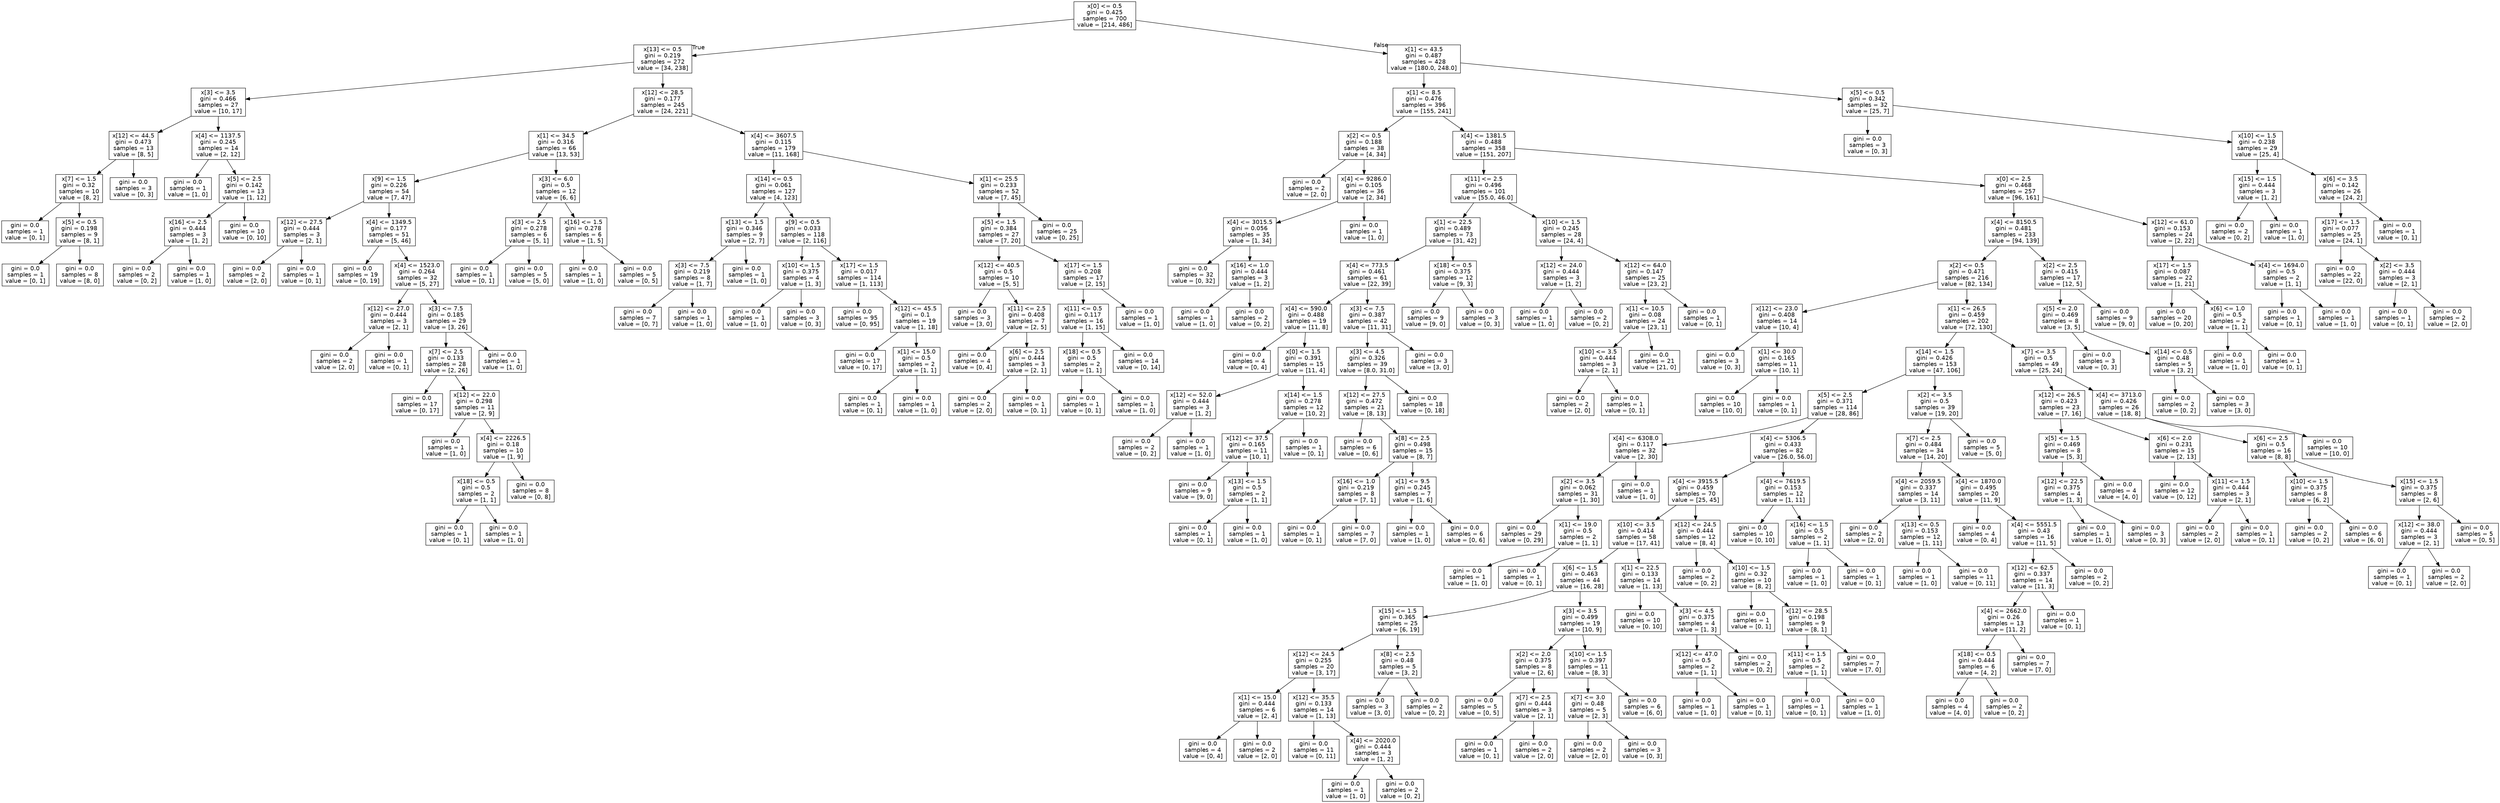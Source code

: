 digraph Tree {
node [shape=box, fontname="helvetica"] ;
edge [fontname="helvetica"] ;
0 [label="x[0] <= 0.5\ngini = 0.425\nsamples = 700\nvalue = [214, 486]"] ;
1 [label="x[13] <= 0.5\ngini = 0.219\nsamples = 272\nvalue = [34, 238]"] ;
0 -> 1 [labeldistance=2.5, labelangle=45, headlabel="True"] ;
2 [label="x[3] <= 3.5\ngini = 0.466\nsamples = 27\nvalue = [10, 17]"] ;
1 -> 2 ;
3 [label="x[12] <= 44.5\ngini = 0.473\nsamples = 13\nvalue = [8, 5]"] ;
2 -> 3 ;
4 [label="x[7] <= 1.5\ngini = 0.32\nsamples = 10\nvalue = [8, 2]"] ;
3 -> 4 ;
5 [label="gini = 0.0\nsamples = 1\nvalue = [0, 1]"] ;
4 -> 5 ;
6 [label="x[5] <= 0.5\ngini = 0.198\nsamples = 9\nvalue = [8, 1]"] ;
4 -> 6 ;
7 [label="gini = 0.0\nsamples = 1\nvalue = [0, 1]"] ;
6 -> 7 ;
8 [label="gini = 0.0\nsamples = 8\nvalue = [8, 0]"] ;
6 -> 8 ;
9 [label="gini = 0.0\nsamples = 3\nvalue = [0, 3]"] ;
3 -> 9 ;
10 [label="x[4] <= 1137.5\ngini = 0.245\nsamples = 14\nvalue = [2, 12]"] ;
2 -> 10 ;
11 [label="gini = 0.0\nsamples = 1\nvalue = [1, 0]"] ;
10 -> 11 ;
12 [label="x[5] <= 2.5\ngini = 0.142\nsamples = 13\nvalue = [1, 12]"] ;
10 -> 12 ;
13 [label="x[16] <= 2.5\ngini = 0.444\nsamples = 3\nvalue = [1, 2]"] ;
12 -> 13 ;
14 [label="gini = 0.0\nsamples = 2\nvalue = [0, 2]"] ;
13 -> 14 ;
15 [label="gini = 0.0\nsamples = 1\nvalue = [1, 0]"] ;
13 -> 15 ;
16 [label="gini = 0.0\nsamples = 10\nvalue = [0, 10]"] ;
12 -> 16 ;
17 [label="x[12] <= 28.5\ngini = 0.177\nsamples = 245\nvalue = [24, 221]"] ;
1 -> 17 ;
18 [label="x[1] <= 34.5\ngini = 0.316\nsamples = 66\nvalue = [13, 53]"] ;
17 -> 18 ;
19 [label="x[9] <= 1.5\ngini = 0.226\nsamples = 54\nvalue = [7, 47]"] ;
18 -> 19 ;
20 [label="x[12] <= 27.5\ngini = 0.444\nsamples = 3\nvalue = [2, 1]"] ;
19 -> 20 ;
21 [label="gini = 0.0\nsamples = 2\nvalue = [2, 0]"] ;
20 -> 21 ;
22 [label="gini = 0.0\nsamples = 1\nvalue = [0, 1]"] ;
20 -> 22 ;
23 [label="x[4] <= 1349.5\ngini = 0.177\nsamples = 51\nvalue = [5, 46]"] ;
19 -> 23 ;
24 [label="gini = 0.0\nsamples = 19\nvalue = [0, 19]"] ;
23 -> 24 ;
25 [label="x[4] <= 1523.0\ngini = 0.264\nsamples = 32\nvalue = [5, 27]"] ;
23 -> 25 ;
26 [label="x[12] <= 27.0\ngini = 0.444\nsamples = 3\nvalue = [2, 1]"] ;
25 -> 26 ;
27 [label="gini = 0.0\nsamples = 2\nvalue = [2, 0]"] ;
26 -> 27 ;
28 [label="gini = 0.0\nsamples = 1\nvalue = [0, 1]"] ;
26 -> 28 ;
29 [label="x[3] <= 7.5\ngini = 0.185\nsamples = 29\nvalue = [3, 26]"] ;
25 -> 29 ;
30 [label="x[7] <= 2.5\ngini = 0.133\nsamples = 28\nvalue = [2, 26]"] ;
29 -> 30 ;
31 [label="gini = 0.0\nsamples = 17\nvalue = [0, 17]"] ;
30 -> 31 ;
32 [label="x[12] <= 22.0\ngini = 0.298\nsamples = 11\nvalue = [2, 9]"] ;
30 -> 32 ;
33 [label="gini = 0.0\nsamples = 1\nvalue = [1, 0]"] ;
32 -> 33 ;
34 [label="x[4] <= 2226.5\ngini = 0.18\nsamples = 10\nvalue = [1, 9]"] ;
32 -> 34 ;
35 [label="x[18] <= 0.5\ngini = 0.5\nsamples = 2\nvalue = [1, 1]"] ;
34 -> 35 ;
36 [label="gini = 0.0\nsamples = 1\nvalue = [0, 1]"] ;
35 -> 36 ;
37 [label="gini = 0.0\nsamples = 1\nvalue = [1, 0]"] ;
35 -> 37 ;
38 [label="gini = 0.0\nsamples = 8\nvalue = [0, 8]"] ;
34 -> 38 ;
39 [label="gini = 0.0\nsamples = 1\nvalue = [1, 0]"] ;
29 -> 39 ;
40 [label="x[3] <= 6.0\ngini = 0.5\nsamples = 12\nvalue = [6, 6]"] ;
18 -> 40 ;
41 [label="x[3] <= 2.5\ngini = 0.278\nsamples = 6\nvalue = [5, 1]"] ;
40 -> 41 ;
42 [label="gini = 0.0\nsamples = 1\nvalue = [0, 1]"] ;
41 -> 42 ;
43 [label="gini = 0.0\nsamples = 5\nvalue = [5, 0]"] ;
41 -> 43 ;
44 [label="x[16] <= 1.5\ngini = 0.278\nsamples = 6\nvalue = [1, 5]"] ;
40 -> 44 ;
45 [label="gini = 0.0\nsamples = 1\nvalue = [1, 0]"] ;
44 -> 45 ;
46 [label="gini = 0.0\nsamples = 5\nvalue = [0, 5]"] ;
44 -> 46 ;
47 [label="x[4] <= 3607.5\ngini = 0.115\nsamples = 179\nvalue = [11, 168]"] ;
17 -> 47 ;
48 [label="x[14] <= 0.5\ngini = 0.061\nsamples = 127\nvalue = [4, 123]"] ;
47 -> 48 ;
49 [label="x[13] <= 1.5\ngini = 0.346\nsamples = 9\nvalue = [2, 7]"] ;
48 -> 49 ;
50 [label="x[3] <= 7.5\ngini = 0.219\nsamples = 8\nvalue = [1, 7]"] ;
49 -> 50 ;
51 [label="gini = 0.0\nsamples = 7\nvalue = [0, 7]"] ;
50 -> 51 ;
52 [label="gini = 0.0\nsamples = 1\nvalue = [1, 0]"] ;
50 -> 52 ;
53 [label="gini = 0.0\nsamples = 1\nvalue = [1, 0]"] ;
49 -> 53 ;
54 [label="x[9] <= 0.5\ngini = 0.033\nsamples = 118\nvalue = [2, 116]"] ;
48 -> 54 ;
55 [label="x[10] <= 1.5\ngini = 0.375\nsamples = 4\nvalue = [1, 3]"] ;
54 -> 55 ;
56 [label="gini = 0.0\nsamples = 1\nvalue = [1, 0]"] ;
55 -> 56 ;
57 [label="gini = 0.0\nsamples = 3\nvalue = [0, 3]"] ;
55 -> 57 ;
58 [label="x[17] <= 1.5\ngini = 0.017\nsamples = 114\nvalue = [1, 113]"] ;
54 -> 58 ;
59 [label="gini = 0.0\nsamples = 95\nvalue = [0, 95]"] ;
58 -> 59 ;
60 [label="x[12] <= 45.5\ngini = 0.1\nsamples = 19\nvalue = [1, 18]"] ;
58 -> 60 ;
61 [label="gini = 0.0\nsamples = 17\nvalue = [0, 17]"] ;
60 -> 61 ;
62 [label="x[1] <= 15.0\ngini = 0.5\nsamples = 2\nvalue = [1, 1]"] ;
60 -> 62 ;
63 [label="gini = 0.0\nsamples = 1\nvalue = [0, 1]"] ;
62 -> 63 ;
64 [label="gini = 0.0\nsamples = 1\nvalue = [1, 0]"] ;
62 -> 64 ;
65 [label="x[1] <= 25.5\ngini = 0.233\nsamples = 52\nvalue = [7, 45]"] ;
47 -> 65 ;
66 [label="x[5] <= 1.5\ngini = 0.384\nsamples = 27\nvalue = [7, 20]"] ;
65 -> 66 ;
67 [label="x[12] <= 40.5\ngini = 0.5\nsamples = 10\nvalue = [5, 5]"] ;
66 -> 67 ;
68 [label="gini = 0.0\nsamples = 3\nvalue = [3, 0]"] ;
67 -> 68 ;
69 [label="x[11] <= 2.5\ngini = 0.408\nsamples = 7\nvalue = [2, 5]"] ;
67 -> 69 ;
70 [label="gini = 0.0\nsamples = 4\nvalue = [0, 4]"] ;
69 -> 70 ;
71 [label="x[6] <= 2.5\ngini = 0.444\nsamples = 3\nvalue = [2, 1]"] ;
69 -> 71 ;
72 [label="gini = 0.0\nsamples = 2\nvalue = [2, 0]"] ;
71 -> 72 ;
73 [label="gini = 0.0\nsamples = 1\nvalue = [0, 1]"] ;
71 -> 73 ;
74 [label="x[17] <= 1.5\ngini = 0.208\nsamples = 17\nvalue = [2, 15]"] ;
66 -> 74 ;
75 [label="x[11] <= 0.5\ngini = 0.117\nsamples = 16\nvalue = [1, 15]"] ;
74 -> 75 ;
76 [label="x[18] <= 0.5\ngini = 0.5\nsamples = 2\nvalue = [1, 1]"] ;
75 -> 76 ;
77 [label="gini = 0.0\nsamples = 1\nvalue = [0, 1]"] ;
76 -> 77 ;
78 [label="gini = 0.0\nsamples = 1\nvalue = [1, 0]"] ;
76 -> 78 ;
79 [label="gini = 0.0\nsamples = 14\nvalue = [0, 14]"] ;
75 -> 79 ;
80 [label="gini = 0.0\nsamples = 1\nvalue = [1, 0]"] ;
74 -> 80 ;
81 [label="gini = 0.0\nsamples = 25\nvalue = [0, 25]"] ;
65 -> 81 ;
82 [label="x[1] <= 43.5\ngini = 0.487\nsamples = 428\nvalue = [180.0, 248.0]"] ;
0 -> 82 [labeldistance=2.5, labelangle=-45, headlabel="False"] ;
83 [label="x[1] <= 8.5\ngini = 0.476\nsamples = 396\nvalue = [155, 241]"] ;
82 -> 83 ;
84 [label="x[2] <= 0.5\ngini = 0.188\nsamples = 38\nvalue = [4, 34]"] ;
83 -> 84 ;
85 [label="gini = 0.0\nsamples = 2\nvalue = [2, 0]"] ;
84 -> 85 ;
86 [label="x[4] <= 9286.0\ngini = 0.105\nsamples = 36\nvalue = [2, 34]"] ;
84 -> 86 ;
87 [label="x[4] <= 3015.5\ngini = 0.056\nsamples = 35\nvalue = [1, 34]"] ;
86 -> 87 ;
88 [label="gini = 0.0\nsamples = 32\nvalue = [0, 32]"] ;
87 -> 88 ;
89 [label="x[16] <= 1.0\ngini = 0.444\nsamples = 3\nvalue = [1, 2]"] ;
87 -> 89 ;
90 [label="gini = 0.0\nsamples = 1\nvalue = [1, 0]"] ;
89 -> 90 ;
91 [label="gini = 0.0\nsamples = 2\nvalue = [0, 2]"] ;
89 -> 91 ;
92 [label="gini = 0.0\nsamples = 1\nvalue = [1, 0]"] ;
86 -> 92 ;
93 [label="x[4] <= 1381.5\ngini = 0.488\nsamples = 358\nvalue = [151, 207]"] ;
83 -> 93 ;
94 [label="x[11] <= 2.5\ngini = 0.496\nsamples = 101\nvalue = [55.0, 46.0]"] ;
93 -> 94 ;
95 [label="x[1] <= 22.5\ngini = 0.489\nsamples = 73\nvalue = [31, 42]"] ;
94 -> 95 ;
96 [label="x[4] <= 773.5\ngini = 0.461\nsamples = 61\nvalue = [22, 39]"] ;
95 -> 96 ;
97 [label="x[4] <= 590.0\ngini = 0.488\nsamples = 19\nvalue = [11, 8]"] ;
96 -> 97 ;
98 [label="gini = 0.0\nsamples = 4\nvalue = [0, 4]"] ;
97 -> 98 ;
99 [label="x[0] <= 1.5\ngini = 0.391\nsamples = 15\nvalue = [11, 4]"] ;
97 -> 99 ;
100 [label="x[12] <= 52.0\ngini = 0.444\nsamples = 3\nvalue = [1, 2]"] ;
99 -> 100 ;
101 [label="gini = 0.0\nsamples = 2\nvalue = [0, 2]"] ;
100 -> 101 ;
102 [label="gini = 0.0\nsamples = 1\nvalue = [1, 0]"] ;
100 -> 102 ;
103 [label="x[14] <= 1.5\ngini = 0.278\nsamples = 12\nvalue = [10, 2]"] ;
99 -> 103 ;
104 [label="x[12] <= 37.5\ngini = 0.165\nsamples = 11\nvalue = [10, 1]"] ;
103 -> 104 ;
105 [label="gini = 0.0\nsamples = 9\nvalue = [9, 0]"] ;
104 -> 105 ;
106 [label="x[13] <= 1.5\ngini = 0.5\nsamples = 2\nvalue = [1, 1]"] ;
104 -> 106 ;
107 [label="gini = 0.0\nsamples = 1\nvalue = [0, 1]"] ;
106 -> 107 ;
108 [label="gini = 0.0\nsamples = 1\nvalue = [1, 0]"] ;
106 -> 108 ;
109 [label="gini = 0.0\nsamples = 1\nvalue = [0, 1]"] ;
103 -> 109 ;
110 [label="x[3] <= 7.5\ngini = 0.387\nsamples = 42\nvalue = [11, 31]"] ;
96 -> 110 ;
111 [label="x[3] <= 4.5\ngini = 0.326\nsamples = 39\nvalue = [8.0, 31.0]"] ;
110 -> 111 ;
112 [label="x[12] <= 27.5\ngini = 0.472\nsamples = 21\nvalue = [8, 13]"] ;
111 -> 112 ;
113 [label="gini = 0.0\nsamples = 6\nvalue = [0, 6]"] ;
112 -> 113 ;
114 [label="x[8] <= 2.5\ngini = 0.498\nsamples = 15\nvalue = [8, 7]"] ;
112 -> 114 ;
115 [label="x[16] <= 1.0\ngini = 0.219\nsamples = 8\nvalue = [7, 1]"] ;
114 -> 115 ;
116 [label="gini = 0.0\nsamples = 1\nvalue = [0, 1]"] ;
115 -> 116 ;
117 [label="gini = 0.0\nsamples = 7\nvalue = [7, 0]"] ;
115 -> 117 ;
118 [label="x[1] <= 9.5\ngini = 0.245\nsamples = 7\nvalue = [1, 6]"] ;
114 -> 118 ;
119 [label="gini = 0.0\nsamples = 1\nvalue = [1, 0]"] ;
118 -> 119 ;
120 [label="gini = 0.0\nsamples = 6\nvalue = [0, 6]"] ;
118 -> 120 ;
121 [label="gini = 0.0\nsamples = 18\nvalue = [0, 18]"] ;
111 -> 121 ;
122 [label="gini = 0.0\nsamples = 3\nvalue = [3, 0]"] ;
110 -> 122 ;
123 [label="x[18] <= 0.5\ngini = 0.375\nsamples = 12\nvalue = [9, 3]"] ;
95 -> 123 ;
124 [label="gini = 0.0\nsamples = 9\nvalue = [9, 0]"] ;
123 -> 124 ;
125 [label="gini = 0.0\nsamples = 3\nvalue = [0, 3]"] ;
123 -> 125 ;
126 [label="x[10] <= 1.5\ngini = 0.245\nsamples = 28\nvalue = [24, 4]"] ;
94 -> 126 ;
127 [label="x[12] <= 24.0\ngini = 0.444\nsamples = 3\nvalue = [1, 2]"] ;
126 -> 127 ;
128 [label="gini = 0.0\nsamples = 1\nvalue = [1, 0]"] ;
127 -> 128 ;
129 [label="gini = 0.0\nsamples = 2\nvalue = [0, 2]"] ;
127 -> 129 ;
130 [label="x[12] <= 64.0\ngini = 0.147\nsamples = 25\nvalue = [23, 2]"] ;
126 -> 130 ;
131 [label="x[1] <= 10.5\ngini = 0.08\nsamples = 24\nvalue = [23, 1]"] ;
130 -> 131 ;
132 [label="x[10] <= 3.5\ngini = 0.444\nsamples = 3\nvalue = [2, 1]"] ;
131 -> 132 ;
133 [label="gini = 0.0\nsamples = 2\nvalue = [2, 0]"] ;
132 -> 133 ;
134 [label="gini = 0.0\nsamples = 1\nvalue = [0, 1]"] ;
132 -> 134 ;
135 [label="gini = 0.0\nsamples = 21\nvalue = [21, 0]"] ;
131 -> 135 ;
136 [label="gini = 0.0\nsamples = 1\nvalue = [0, 1]"] ;
130 -> 136 ;
137 [label="x[0] <= 2.5\ngini = 0.468\nsamples = 257\nvalue = [96, 161]"] ;
93 -> 137 ;
138 [label="x[4] <= 8150.5\ngini = 0.481\nsamples = 233\nvalue = [94, 139]"] ;
137 -> 138 ;
139 [label="x[2] <= 0.5\ngini = 0.471\nsamples = 216\nvalue = [82, 134]"] ;
138 -> 139 ;
140 [label="x[12] <= 23.0\ngini = 0.408\nsamples = 14\nvalue = [10, 4]"] ;
139 -> 140 ;
141 [label="gini = 0.0\nsamples = 3\nvalue = [0, 3]"] ;
140 -> 141 ;
142 [label="x[1] <= 30.0\ngini = 0.165\nsamples = 11\nvalue = [10, 1]"] ;
140 -> 142 ;
143 [label="gini = 0.0\nsamples = 10\nvalue = [10, 0]"] ;
142 -> 143 ;
144 [label="gini = 0.0\nsamples = 1\nvalue = [0, 1]"] ;
142 -> 144 ;
145 [label="x[1] <= 26.5\ngini = 0.459\nsamples = 202\nvalue = [72, 130]"] ;
139 -> 145 ;
146 [label="x[14] <= 1.5\ngini = 0.426\nsamples = 153\nvalue = [47, 106]"] ;
145 -> 146 ;
147 [label="x[5] <= 2.5\ngini = 0.371\nsamples = 114\nvalue = [28, 86]"] ;
146 -> 147 ;
148 [label="x[4] <= 6308.0\ngini = 0.117\nsamples = 32\nvalue = [2, 30]"] ;
147 -> 148 ;
149 [label="x[2] <= 3.5\ngini = 0.062\nsamples = 31\nvalue = [1, 30]"] ;
148 -> 149 ;
150 [label="gini = 0.0\nsamples = 29\nvalue = [0, 29]"] ;
149 -> 150 ;
151 [label="x[1] <= 19.0\ngini = 0.5\nsamples = 2\nvalue = [1, 1]"] ;
149 -> 151 ;
152 [label="gini = 0.0\nsamples = 1\nvalue = [1, 0]"] ;
151 -> 152 ;
153 [label="gini = 0.0\nsamples = 1\nvalue = [0, 1]"] ;
151 -> 153 ;
154 [label="gini = 0.0\nsamples = 1\nvalue = [1, 0]"] ;
148 -> 154 ;
155 [label="x[4] <= 5306.5\ngini = 0.433\nsamples = 82\nvalue = [26.0, 56.0]"] ;
147 -> 155 ;
156 [label="x[4] <= 3915.5\ngini = 0.459\nsamples = 70\nvalue = [25, 45]"] ;
155 -> 156 ;
157 [label="x[10] <= 3.5\ngini = 0.414\nsamples = 58\nvalue = [17, 41]"] ;
156 -> 157 ;
158 [label="x[6] <= 1.5\ngini = 0.463\nsamples = 44\nvalue = [16, 28]"] ;
157 -> 158 ;
159 [label="x[15] <= 1.5\ngini = 0.365\nsamples = 25\nvalue = [6, 19]"] ;
158 -> 159 ;
160 [label="x[12] <= 24.5\ngini = 0.255\nsamples = 20\nvalue = [3, 17]"] ;
159 -> 160 ;
161 [label="x[1] <= 15.0\ngini = 0.444\nsamples = 6\nvalue = [2, 4]"] ;
160 -> 161 ;
162 [label="gini = 0.0\nsamples = 4\nvalue = [0, 4]"] ;
161 -> 162 ;
163 [label="gini = 0.0\nsamples = 2\nvalue = [2, 0]"] ;
161 -> 163 ;
164 [label="x[12] <= 35.5\ngini = 0.133\nsamples = 14\nvalue = [1, 13]"] ;
160 -> 164 ;
165 [label="gini = 0.0\nsamples = 11\nvalue = [0, 11]"] ;
164 -> 165 ;
166 [label="x[4] <= 2020.0\ngini = 0.444\nsamples = 3\nvalue = [1, 2]"] ;
164 -> 166 ;
167 [label="gini = 0.0\nsamples = 1\nvalue = [1, 0]"] ;
166 -> 167 ;
168 [label="gini = 0.0\nsamples = 2\nvalue = [0, 2]"] ;
166 -> 168 ;
169 [label="x[8] <= 2.5\ngini = 0.48\nsamples = 5\nvalue = [3, 2]"] ;
159 -> 169 ;
170 [label="gini = 0.0\nsamples = 3\nvalue = [3, 0]"] ;
169 -> 170 ;
171 [label="gini = 0.0\nsamples = 2\nvalue = [0, 2]"] ;
169 -> 171 ;
172 [label="x[3] <= 3.5\ngini = 0.499\nsamples = 19\nvalue = [10, 9]"] ;
158 -> 172 ;
173 [label="x[2] <= 2.0\ngini = 0.375\nsamples = 8\nvalue = [2, 6]"] ;
172 -> 173 ;
174 [label="gini = 0.0\nsamples = 5\nvalue = [0, 5]"] ;
173 -> 174 ;
175 [label="x[7] <= 2.5\ngini = 0.444\nsamples = 3\nvalue = [2, 1]"] ;
173 -> 175 ;
176 [label="gini = 0.0\nsamples = 1\nvalue = [0, 1]"] ;
175 -> 176 ;
177 [label="gini = 0.0\nsamples = 2\nvalue = [2, 0]"] ;
175 -> 177 ;
178 [label="x[10] <= 1.5\ngini = 0.397\nsamples = 11\nvalue = [8, 3]"] ;
172 -> 178 ;
179 [label="x[7] <= 3.0\ngini = 0.48\nsamples = 5\nvalue = [2, 3]"] ;
178 -> 179 ;
180 [label="gini = 0.0\nsamples = 2\nvalue = [2, 0]"] ;
179 -> 180 ;
181 [label="gini = 0.0\nsamples = 3\nvalue = [0, 3]"] ;
179 -> 181 ;
182 [label="gini = 0.0\nsamples = 6\nvalue = [6, 0]"] ;
178 -> 182 ;
183 [label="x[1] <= 22.5\ngini = 0.133\nsamples = 14\nvalue = [1, 13]"] ;
157 -> 183 ;
184 [label="gini = 0.0\nsamples = 10\nvalue = [0, 10]"] ;
183 -> 184 ;
185 [label="x[3] <= 4.5\ngini = 0.375\nsamples = 4\nvalue = [1, 3]"] ;
183 -> 185 ;
186 [label="x[12] <= 47.0\ngini = 0.5\nsamples = 2\nvalue = [1, 1]"] ;
185 -> 186 ;
187 [label="gini = 0.0\nsamples = 1\nvalue = [1, 0]"] ;
186 -> 187 ;
188 [label="gini = 0.0\nsamples = 1\nvalue = [0, 1]"] ;
186 -> 188 ;
189 [label="gini = 0.0\nsamples = 2\nvalue = [0, 2]"] ;
185 -> 189 ;
190 [label="x[12] <= 24.5\ngini = 0.444\nsamples = 12\nvalue = [8, 4]"] ;
156 -> 190 ;
191 [label="gini = 0.0\nsamples = 2\nvalue = [0, 2]"] ;
190 -> 191 ;
192 [label="x[10] <= 1.5\ngini = 0.32\nsamples = 10\nvalue = [8, 2]"] ;
190 -> 192 ;
193 [label="gini = 0.0\nsamples = 1\nvalue = [0, 1]"] ;
192 -> 193 ;
194 [label="x[12] <= 28.5\ngini = 0.198\nsamples = 9\nvalue = [8, 1]"] ;
192 -> 194 ;
195 [label="x[11] <= 1.5\ngini = 0.5\nsamples = 2\nvalue = [1, 1]"] ;
194 -> 195 ;
196 [label="gini = 0.0\nsamples = 1\nvalue = [0, 1]"] ;
195 -> 196 ;
197 [label="gini = 0.0\nsamples = 1\nvalue = [1, 0]"] ;
195 -> 197 ;
198 [label="gini = 0.0\nsamples = 7\nvalue = [7, 0]"] ;
194 -> 198 ;
199 [label="x[4] <= 7619.5\ngini = 0.153\nsamples = 12\nvalue = [1, 11]"] ;
155 -> 199 ;
200 [label="gini = 0.0\nsamples = 10\nvalue = [0, 10]"] ;
199 -> 200 ;
201 [label="x[16] <= 1.5\ngini = 0.5\nsamples = 2\nvalue = [1, 1]"] ;
199 -> 201 ;
202 [label="gini = 0.0\nsamples = 1\nvalue = [1, 0]"] ;
201 -> 202 ;
203 [label="gini = 0.0\nsamples = 1\nvalue = [0, 1]"] ;
201 -> 203 ;
204 [label="x[2] <= 3.5\ngini = 0.5\nsamples = 39\nvalue = [19, 20]"] ;
146 -> 204 ;
205 [label="x[7] <= 2.5\ngini = 0.484\nsamples = 34\nvalue = [14, 20]"] ;
204 -> 205 ;
206 [label="x[4] <= 2059.5\ngini = 0.337\nsamples = 14\nvalue = [3, 11]"] ;
205 -> 206 ;
207 [label="gini = 0.0\nsamples = 2\nvalue = [2, 0]"] ;
206 -> 207 ;
208 [label="x[13] <= 0.5\ngini = 0.153\nsamples = 12\nvalue = [1, 11]"] ;
206 -> 208 ;
209 [label="gini = 0.0\nsamples = 1\nvalue = [1, 0]"] ;
208 -> 209 ;
210 [label="gini = 0.0\nsamples = 11\nvalue = [0, 11]"] ;
208 -> 210 ;
211 [label="x[4] <= 1870.0\ngini = 0.495\nsamples = 20\nvalue = [11, 9]"] ;
205 -> 211 ;
212 [label="gini = 0.0\nsamples = 4\nvalue = [0, 4]"] ;
211 -> 212 ;
213 [label="x[4] <= 5551.5\ngini = 0.43\nsamples = 16\nvalue = [11, 5]"] ;
211 -> 213 ;
214 [label="x[12] <= 62.5\ngini = 0.337\nsamples = 14\nvalue = [11, 3]"] ;
213 -> 214 ;
215 [label="x[4] <= 2662.0\ngini = 0.26\nsamples = 13\nvalue = [11, 2]"] ;
214 -> 215 ;
216 [label="x[18] <= 0.5\ngini = 0.444\nsamples = 6\nvalue = [4, 2]"] ;
215 -> 216 ;
217 [label="gini = 0.0\nsamples = 4\nvalue = [4, 0]"] ;
216 -> 217 ;
218 [label="gini = 0.0\nsamples = 2\nvalue = [0, 2]"] ;
216 -> 218 ;
219 [label="gini = 0.0\nsamples = 7\nvalue = [7, 0]"] ;
215 -> 219 ;
220 [label="gini = 0.0\nsamples = 1\nvalue = [0, 1]"] ;
214 -> 220 ;
221 [label="gini = 0.0\nsamples = 2\nvalue = [0, 2]"] ;
213 -> 221 ;
222 [label="gini = 0.0\nsamples = 5\nvalue = [5, 0]"] ;
204 -> 222 ;
223 [label="x[7] <= 3.5\ngini = 0.5\nsamples = 49\nvalue = [25, 24]"] ;
145 -> 223 ;
224 [label="x[12] <= 26.5\ngini = 0.423\nsamples = 23\nvalue = [7, 16]"] ;
223 -> 224 ;
225 [label="x[5] <= 1.5\ngini = 0.469\nsamples = 8\nvalue = [5, 3]"] ;
224 -> 225 ;
226 [label="x[12] <= 22.5\ngini = 0.375\nsamples = 4\nvalue = [1, 3]"] ;
225 -> 226 ;
227 [label="gini = 0.0\nsamples = 1\nvalue = [1, 0]"] ;
226 -> 227 ;
228 [label="gini = 0.0\nsamples = 3\nvalue = [0, 3]"] ;
226 -> 228 ;
229 [label="gini = 0.0\nsamples = 4\nvalue = [4, 0]"] ;
225 -> 229 ;
230 [label="x[6] <= 2.0\ngini = 0.231\nsamples = 15\nvalue = [2, 13]"] ;
224 -> 230 ;
231 [label="gini = 0.0\nsamples = 12\nvalue = [0, 12]"] ;
230 -> 231 ;
232 [label="x[11] <= 1.5\ngini = 0.444\nsamples = 3\nvalue = [2, 1]"] ;
230 -> 232 ;
233 [label="gini = 0.0\nsamples = 2\nvalue = [2, 0]"] ;
232 -> 233 ;
234 [label="gini = 0.0\nsamples = 1\nvalue = [0, 1]"] ;
232 -> 234 ;
235 [label="x[4] <= 3713.0\ngini = 0.426\nsamples = 26\nvalue = [18, 8]"] ;
223 -> 235 ;
236 [label="x[6] <= 2.5\ngini = 0.5\nsamples = 16\nvalue = [8, 8]"] ;
235 -> 236 ;
237 [label="x[10] <= 1.5\ngini = 0.375\nsamples = 8\nvalue = [6, 2]"] ;
236 -> 237 ;
238 [label="gini = 0.0\nsamples = 2\nvalue = [0, 2]"] ;
237 -> 238 ;
239 [label="gini = 0.0\nsamples = 6\nvalue = [6, 0]"] ;
237 -> 239 ;
240 [label="x[15] <= 1.5\ngini = 0.375\nsamples = 8\nvalue = [2, 6]"] ;
236 -> 240 ;
241 [label="x[12] <= 38.0\ngini = 0.444\nsamples = 3\nvalue = [2, 1]"] ;
240 -> 241 ;
242 [label="gini = 0.0\nsamples = 1\nvalue = [0, 1]"] ;
241 -> 242 ;
243 [label="gini = 0.0\nsamples = 2\nvalue = [2, 0]"] ;
241 -> 243 ;
244 [label="gini = 0.0\nsamples = 5\nvalue = [0, 5]"] ;
240 -> 244 ;
245 [label="gini = 0.0\nsamples = 10\nvalue = [10, 0]"] ;
235 -> 245 ;
246 [label="x[2] <= 2.5\ngini = 0.415\nsamples = 17\nvalue = [12, 5]"] ;
138 -> 246 ;
247 [label="x[5] <= 2.0\ngini = 0.469\nsamples = 8\nvalue = [3, 5]"] ;
246 -> 247 ;
248 [label="gini = 0.0\nsamples = 3\nvalue = [0, 3]"] ;
247 -> 248 ;
249 [label="x[14] <= 0.5\ngini = 0.48\nsamples = 5\nvalue = [3, 2]"] ;
247 -> 249 ;
250 [label="gini = 0.0\nsamples = 2\nvalue = [0, 2]"] ;
249 -> 250 ;
251 [label="gini = 0.0\nsamples = 3\nvalue = [3, 0]"] ;
249 -> 251 ;
252 [label="gini = 0.0\nsamples = 9\nvalue = [9, 0]"] ;
246 -> 252 ;
253 [label="x[12] <= 61.0\ngini = 0.153\nsamples = 24\nvalue = [2, 22]"] ;
137 -> 253 ;
254 [label="x[17] <= 1.5\ngini = 0.087\nsamples = 22\nvalue = [1, 21]"] ;
253 -> 254 ;
255 [label="gini = 0.0\nsamples = 20\nvalue = [0, 20]"] ;
254 -> 255 ;
256 [label="x[6] <= 1.0\ngini = 0.5\nsamples = 2\nvalue = [1, 1]"] ;
254 -> 256 ;
257 [label="gini = 0.0\nsamples = 1\nvalue = [1, 0]"] ;
256 -> 257 ;
258 [label="gini = 0.0\nsamples = 1\nvalue = [0, 1]"] ;
256 -> 258 ;
259 [label="x[4] <= 1694.0\ngini = 0.5\nsamples = 2\nvalue = [1, 1]"] ;
253 -> 259 ;
260 [label="gini = 0.0\nsamples = 1\nvalue = [0, 1]"] ;
259 -> 260 ;
261 [label="gini = 0.0\nsamples = 1\nvalue = [1, 0]"] ;
259 -> 261 ;
262 [label="x[5] <= 0.5\ngini = 0.342\nsamples = 32\nvalue = [25, 7]"] ;
82 -> 262 ;
263 [label="gini = 0.0\nsamples = 3\nvalue = [0, 3]"] ;
262 -> 263 ;
264 [label="x[10] <= 1.5\ngini = 0.238\nsamples = 29\nvalue = [25, 4]"] ;
262 -> 264 ;
265 [label="x[15] <= 1.5\ngini = 0.444\nsamples = 3\nvalue = [1, 2]"] ;
264 -> 265 ;
266 [label="gini = 0.0\nsamples = 2\nvalue = [0, 2]"] ;
265 -> 266 ;
267 [label="gini = 0.0\nsamples = 1\nvalue = [1, 0]"] ;
265 -> 267 ;
268 [label="x[6] <= 3.5\ngini = 0.142\nsamples = 26\nvalue = [24, 2]"] ;
264 -> 268 ;
269 [label="x[17] <= 1.5\ngini = 0.077\nsamples = 25\nvalue = [24, 1]"] ;
268 -> 269 ;
270 [label="gini = 0.0\nsamples = 22\nvalue = [22, 0]"] ;
269 -> 270 ;
271 [label="x[2] <= 3.5\ngini = 0.444\nsamples = 3\nvalue = [2, 1]"] ;
269 -> 271 ;
272 [label="gini = 0.0\nsamples = 1\nvalue = [0, 1]"] ;
271 -> 272 ;
273 [label="gini = 0.0\nsamples = 2\nvalue = [2, 0]"] ;
271 -> 273 ;
274 [label="gini = 0.0\nsamples = 1\nvalue = [0, 1]"] ;
268 -> 274 ;
}